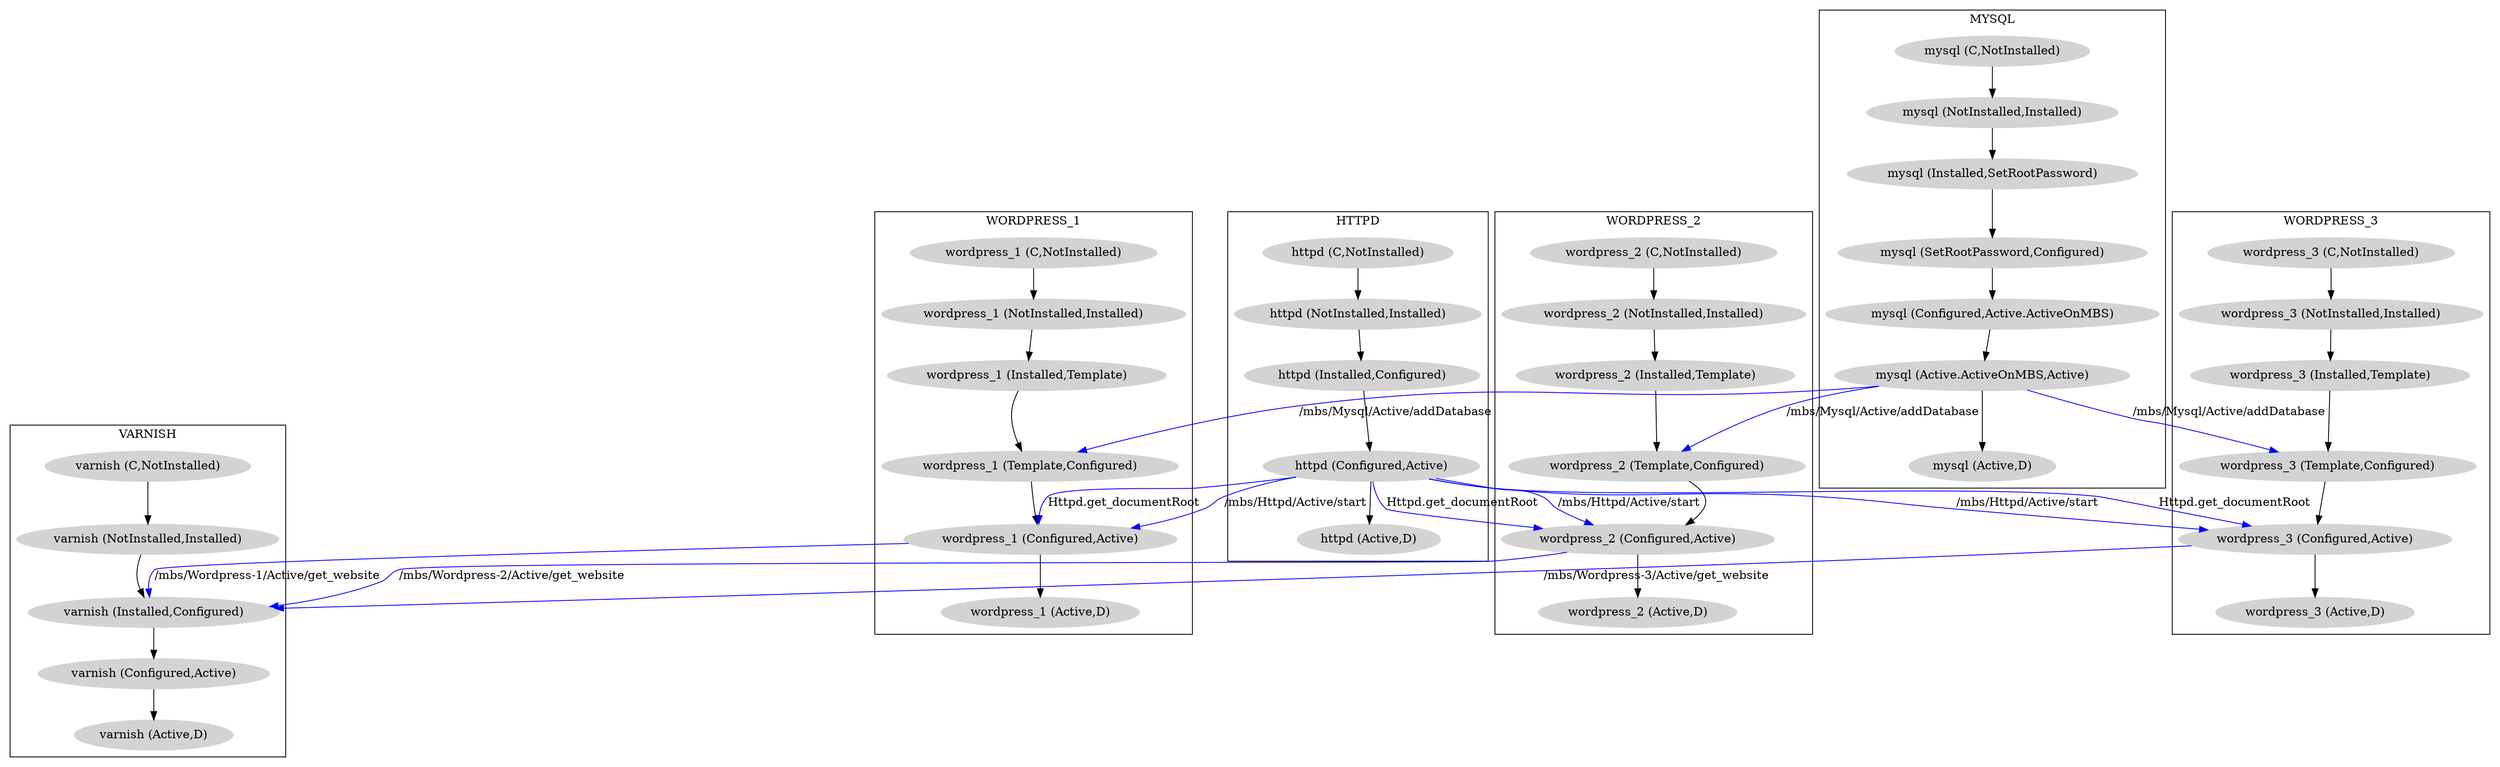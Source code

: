 // Abstract plan in DOT file representation 

digraph {

	// Instance line of varnish
	subgraph cluster_varnish {
		node[style=filled, color=lightgrey];
		"varnish (C,NotInstalled)" -> "varnish (NotInstalled,Installed)";
		"varnish (NotInstalled,Installed)" -> "varnish (Installed,Configured)";
		"varnish (Installed,Configured)" -> "varnish (Configured,Active)";
		"varnish (Configured,Active)" -> "varnish (Active,D)";
		label="VARNISH";
	}

	// Instance line of wordpress_3
	subgraph cluster_wordpress_3 {
		node[style=filled, color=lightgrey];
		"wordpress_3 (C,NotInstalled)" -> "wordpress_3 (NotInstalled,Installed)";
		"wordpress_3 (NotInstalled,Installed)" -> "wordpress_3 (Installed,Template)";
		"wordpress_3 (Installed,Template)" -> "wordpress_3 (Template,Configured)";
		"wordpress_3 (Template,Configured)" -> "wordpress_3 (Configured,Active)";
		"wordpress_3 (Configured,Active)" -> "wordpress_3 (Active,D)";
		label="WORDPRESS_3";
	}

	// Instance line of wordpress_2
	subgraph cluster_wordpress_2 {
		node[style=filled, color=lightgrey];
		"wordpress_2 (C,NotInstalled)" -> "wordpress_2 (NotInstalled,Installed)";
		"wordpress_2 (NotInstalled,Installed)" -> "wordpress_2 (Installed,Template)";
		"wordpress_2 (Installed,Template)" -> "wordpress_2 (Template,Configured)";
		"wordpress_2 (Template,Configured)" -> "wordpress_2 (Configured,Active)";
		"wordpress_2 (Configured,Active)" -> "wordpress_2 (Active,D)";
		label="WORDPRESS_2";
	}

	// Instance line of wordpress_1
	subgraph cluster_wordpress_1 {
		node[style=filled, color=lightgrey];
		"wordpress_1 (C,NotInstalled)" -> "wordpress_1 (NotInstalled,Installed)";
		"wordpress_1 (NotInstalled,Installed)" -> "wordpress_1 (Installed,Template)";
		"wordpress_1 (Installed,Template)" -> "wordpress_1 (Template,Configured)";
		"wordpress_1 (Template,Configured)" -> "wordpress_1 (Configured,Active)";
		"wordpress_1 (Configured,Active)" -> "wordpress_1 (Active,D)";
		label="WORDPRESS_1";
	}

	// Instance line of httpd
	subgraph cluster_httpd {
		node[style=filled, color=lightgrey];
		"httpd (C,NotInstalled)" -> "httpd (NotInstalled,Installed)";
		"httpd (NotInstalled,Installed)" -> "httpd (Installed,Configured)";
		"httpd (Installed,Configured)" -> "httpd (Configured,Active)";
		"httpd (Configured,Active)" -> "httpd (Active,D)";
		label="HTTPD";
	}

	// Instance line of mysql
	subgraph cluster_mysql {
		node[style=filled, color=lightgrey];
		"mysql (C,NotInstalled)" -> "mysql (NotInstalled,Installed)";
		"mysql (NotInstalled,Installed)" -> "mysql (Installed,SetRootPassword)";
		"mysql (Installed,SetRootPassword)" -> "mysql (SetRootPassword,Configured)";
		"mysql (SetRootPassword,Configured)" -> "mysql (Configured,Active.ActiveOnMBS)";
		"mysql (Configured,Active.ActiveOnMBS)" -> "mysql (Active.ActiveOnMBS,Active)";
		"mysql (Active.ActiveOnMBS,Active)" -> "mysql (Active,D)";
		label="MYSQL";
	}

	// Edges from instance line of wordpress_3
		"wordpress_3 (Configured,Active)" -> "varnish (Installed,Configured)" [label="/mbs/Wordpress-3/Active/get_website", color=blue];

	// Edges from instance line of wordpress_2
		"wordpress_2 (Configured,Active)" -> "varnish (Installed,Configured)" [label="/mbs/Wordpress-2/Active/get_website", color=blue];

	// Edges from instance line of wordpress_1
		"wordpress_1 (Configured,Active)" -> "varnish (Installed,Configured)" [label="/mbs/Wordpress-1/Active/get_website", color=blue];

	// Edges from instance line of httpd
		"httpd (Configured,Active)" -> "wordpress_1 (Configured,Active)" [label="/mbs/Httpd/Active/start", color=blue]; 
		"httpd (Configured,Active)" -> "wordpress_1 (Configured,Active)" [label="Httpd.get_documentRoot", color=blue]; 
		"httpd (Configured,Active)" -> "wordpress_2 (Configured,Active)" [label="/mbs/Httpd/Active/start", color=blue]; 
		"httpd (Configured,Active)" -> "wordpress_2 (Configured,Active)" [label="Httpd.get_documentRoot", color=blue]; 
		"httpd (Configured,Active)" -> "wordpress_3 (Configured,Active)" [label="/mbs/Httpd/Active/start", color=blue]; 
		"httpd (Configured,Active)" -> "wordpress_3 (Configured,Active)" [label="Httpd.get_documentRoot", color=blue];

	// Edges from instance line of mysql
		"mysql (Active.ActiveOnMBS,Active)" -> "wordpress_1 (Template,Configured)" [label="/mbs/Mysql/Active/addDatabase", color=blue]; 
		"mysql (Active.ActiveOnMBS,Active)" -> "wordpress_2 (Template,Configured)" [label="/mbs/Mysql/Active/addDatabase", color=blue]; 
		"mysql (Active.ActiveOnMBS,Active)" -> "wordpress_3 (Template,Configured)" [label="/mbs/Mysql/Active/addDatabase", color=blue];
}